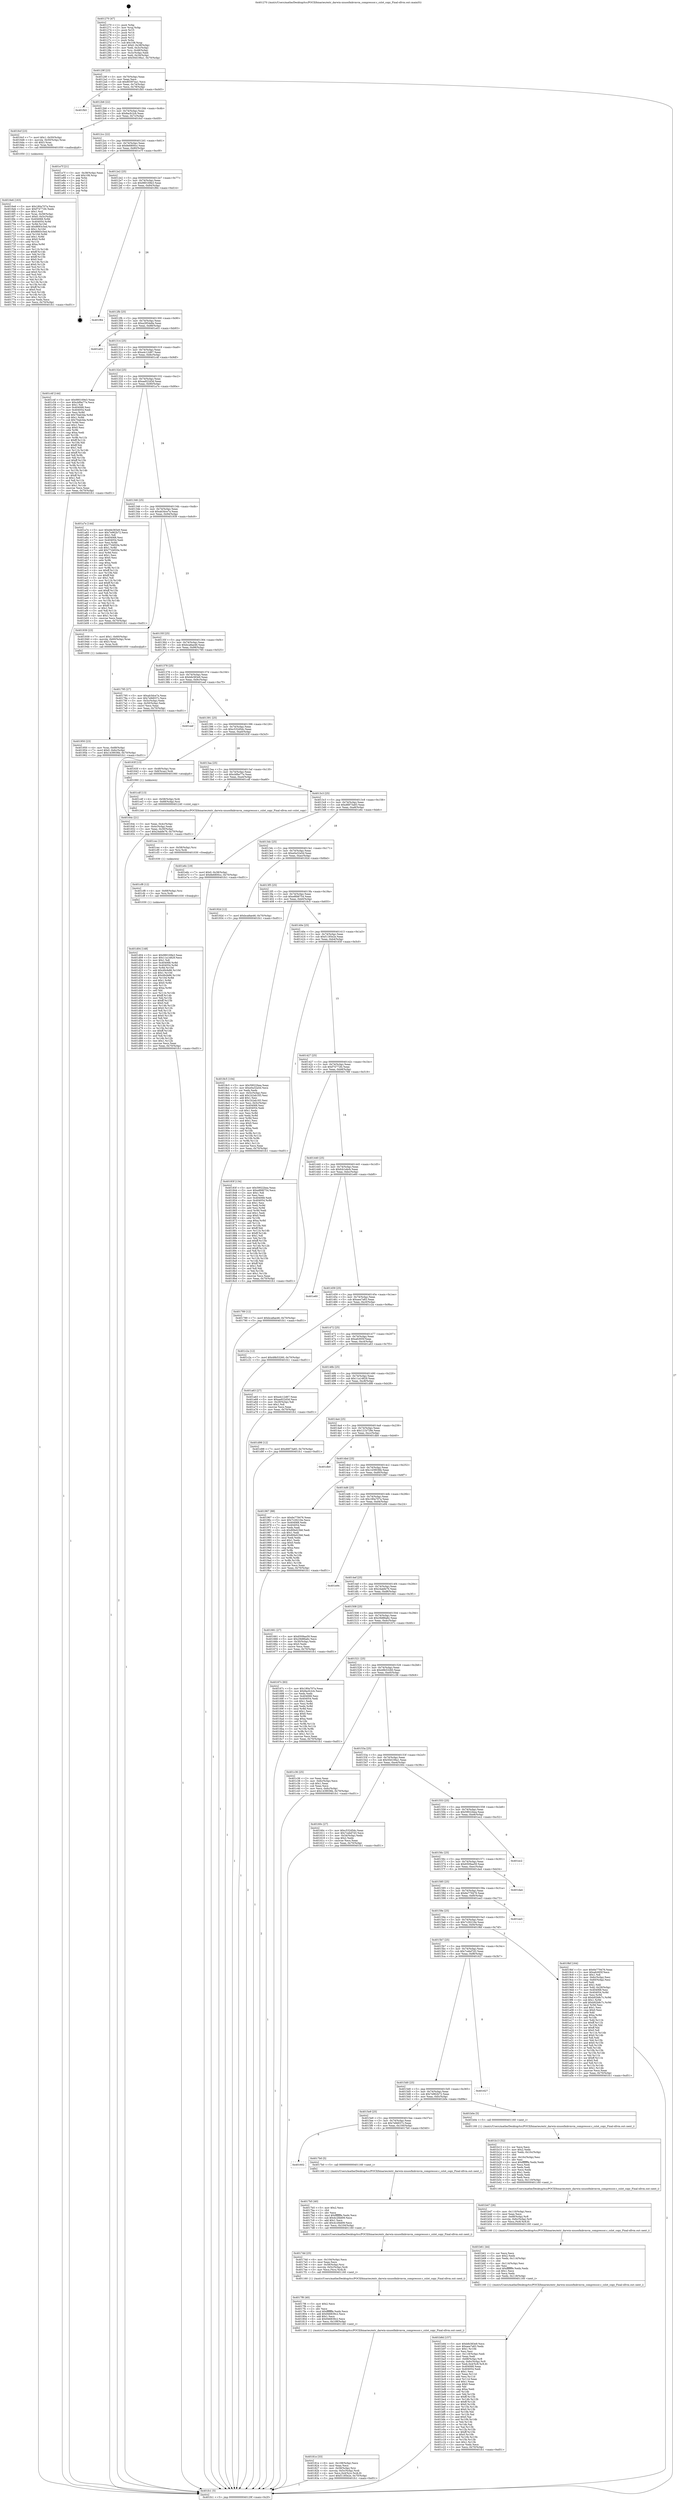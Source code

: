 digraph "0x401270" {
  label = "0x401270 (/mnt/c/Users/mathe/Desktop/tcc/POCII/binaries/extr_darwin-xnuosfmkvmvm_compressor.c_cslot_copy_Final-ollvm.out::main(0))"
  labelloc = "t"
  node[shape=record]

  Entry [label="",width=0.3,height=0.3,shape=circle,fillcolor=black,style=filled]
  "0x40129f" [label="{
     0x40129f [23]\l
     | [instrs]\l
     &nbsp;&nbsp;0x40129f \<+3\>: mov -0x70(%rbp),%eax\l
     &nbsp;&nbsp;0x4012a2 \<+2\>: mov %eax,%ecx\l
     &nbsp;&nbsp;0x4012a4 \<+6\>: sub $0x80397ea1,%ecx\l
     &nbsp;&nbsp;0x4012aa \<+3\>: mov %eax,-0x74(%rbp)\l
     &nbsp;&nbsp;0x4012ad \<+3\>: mov %ecx,-0x78(%rbp)\l
     &nbsp;&nbsp;0x4012b0 \<+6\>: je 0000000000401fb5 \<main+0xd45\>\l
  }"]
  "0x401fb5" [label="{
     0x401fb5\l
  }", style=dashed]
  "0x4012b6" [label="{
     0x4012b6 [22]\l
     | [instrs]\l
     &nbsp;&nbsp;0x4012b6 \<+5\>: jmp 00000000004012bb \<main+0x4b\>\l
     &nbsp;&nbsp;0x4012bb \<+3\>: mov -0x74(%rbp),%eax\l
     &nbsp;&nbsp;0x4012be \<+5\>: sub $0x8acfc2cb,%eax\l
     &nbsp;&nbsp;0x4012c3 \<+3\>: mov %eax,-0x7c(%rbp)\l
     &nbsp;&nbsp;0x4012c6 \<+6\>: je 00000000004016cf \<main+0x45f\>\l
  }"]
  Exit [label="",width=0.3,height=0.3,shape=circle,fillcolor=black,style=filled,peripheries=2]
  "0x4016cf" [label="{
     0x4016cf [23]\l
     | [instrs]\l
     &nbsp;&nbsp;0x4016cf \<+7\>: movl $0x1,-0x50(%rbp)\l
     &nbsp;&nbsp;0x4016d6 \<+4\>: movslq -0x50(%rbp),%rax\l
     &nbsp;&nbsp;0x4016da \<+4\>: shl $0x3,%rax\l
     &nbsp;&nbsp;0x4016de \<+3\>: mov %rax,%rdi\l
     &nbsp;&nbsp;0x4016e1 \<+5\>: call 0000000000401050 \<malloc@plt\>\l
     | [calls]\l
     &nbsp;&nbsp;0x401050 \{1\} (unknown)\l
  }"]
  "0x4012cc" [label="{
     0x4012cc [22]\l
     | [instrs]\l
     &nbsp;&nbsp;0x4012cc \<+5\>: jmp 00000000004012d1 \<main+0x61\>\l
     &nbsp;&nbsp;0x4012d1 \<+3\>: mov -0x74(%rbp),%eax\l
     &nbsp;&nbsp;0x4012d4 \<+5\>: sub $0x8e6800cc,%eax\l
     &nbsp;&nbsp;0x4012d9 \<+3\>: mov %eax,-0x80(%rbp)\l
     &nbsp;&nbsp;0x4012dc \<+6\>: je 0000000000401e7f \<main+0xc0f\>\l
  }"]
  "0x401d04" [label="{
     0x401d04 [148]\l
     | [instrs]\l
     &nbsp;&nbsp;0x401d04 \<+5\>: mov $0x980169e3,%eax\l
     &nbsp;&nbsp;0x401d09 \<+5\>: mov $0x11a14829,%ecx\l
     &nbsp;&nbsp;0x401d0e \<+2\>: mov $0x1,%dl\l
     &nbsp;&nbsp;0x401d10 \<+8\>: mov 0x404068,%r8d\l
     &nbsp;&nbsp;0x401d18 \<+8\>: mov 0x404054,%r9d\l
     &nbsp;&nbsp;0x401d20 \<+3\>: mov %r8d,%r10d\l
     &nbsp;&nbsp;0x401d23 \<+7\>: add $0x49cfe86,%r10d\l
     &nbsp;&nbsp;0x401d2a \<+4\>: sub $0x1,%r10d\l
     &nbsp;&nbsp;0x401d2e \<+7\>: sub $0x49cfe86,%r10d\l
     &nbsp;&nbsp;0x401d35 \<+4\>: imul %r10d,%r8d\l
     &nbsp;&nbsp;0x401d39 \<+4\>: and $0x1,%r8d\l
     &nbsp;&nbsp;0x401d3d \<+4\>: cmp $0x0,%r8d\l
     &nbsp;&nbsp;0x401d41 \<+4\>: sete %r11b\l
     &nbsp;&nbsp;0x401d45 \<+4\>: cmp $0xa,%r9d\l
     &nbsp;&nbsp;0x401d49 \<+3\>: setl %bl\l
     &nbsp;&nbsp;0x401d4c \<+3\>: mov %r11b,%r14b\l
     &nbsp;&nbsp;0x401d4f \<+4\>: xor $0xff,%r14b\l
     &nbsp;&nbsp;0x401d53 \<+3\>: mov %bl,%r15b\l
     &nbsp;&nbsp;0x401d56 \<+4\>: xor $0xff,%r15b\l
     &nbsp;&nbsp;0x401d5a \<+3\>: xor $0x0,%dl\l
     &nbsp;&nbsp;0x401d5d \<+3\>: mov %r14b,%r12b\l
     &nbsp;&nbsp;0x401d60 \<+4\>: and $0x0,%r12b\l
     &nbsp;&nbsp;0x401d64 \<+3\>: and %dl,%r11b\l
     &nbsp;&nbsp;0x401d67 \<+3\>: mov %r15b,%r13b\l
     &nbsp;&nbsp;0x401d6a \<+4\>: and $0x0,%r13b\l
     &nbsp;&nbsp;0x401d6e \<+2\>: and %dl,%bl\l
     &nbsp;&nbsp;0x401d70 \<+3\>: or %r11b,%r12b\l
     &nbsp;&nbsp;0x401d73 \<+3\>: or %bl,%r13b\l
     &nbsp;&nbsp;0x401d76 \<+3\>: xor %r13b,%r12b\l
     &nbsp;&nbsp;0x401d79 \<+3\>: or %r15b,%r14b\l
     &nbsp;&nbsp;0x401d7c \<+4\>: xor $0xff,%r14b\l
     &nbsp;&nbsp;0x401d80 \<+3\>: or $0x0,%dl\l
     &nbsp;&nbsp;0x401d83 \<+3\>: and %dl,%r14b\l
     &nbsp;&nbsp;0x401d86 \<+3\>: or %r14b,%r12b\l
     &nbsp;&nbsp;0x401d89 \<+4\>: test $0x1,%r12b\l
     &nbsp;&nbsp;0x401d8d \<+3\>: cmovne %ecx,%eax\l
     &nbsp;&nbsp;0x401d90 \<+3\>: mov %eax,-0x70(%rbp)\l
     &nbsp;&nbsp;0x401d93 \<+5\>: jmp 0000000000401fc1 \<main+0xd51\>\l
  }"]
  "0x401e7f" [label="{
     0x401e7f [21]\l
     | [instrs]\l
     &nbsp;&nbsp;0x401e7f \<+3\>: mov -0x38(%rbp),%eax\l
     &nbsp;&nbsp;0x401e82 \<+7\>: add $0x108,%rsp\l
     &nbsp;&nbsp;0x401e89 \<+1\>: pop %rbx\l
     &nbsp;&nbsp;0x401e8a \<+2\>: pop %r12\l
     &nbsp;&nbsp;0x401e8c \<+2\>: pop %r13\l
     &nbsp;&nbsp;0x401e8e \<+2\>: pop %r14\l
     &nbsp;&nbsp;0x401e90 \<+2\>: pop %r15\l
     &nbsp;&nbsp;0x401e92 \<+1\>: pop %rbp\l
     &nbsp;&nbsp;0x401e93 \<+1\>: ret\l
  }"]
  "0x4012e2" [label="{
     0x4012e2 [25]\l
     | [instrs]\l
     &nbsp;&nbsp;0x4012e2 \<+5\>: jmp 00000000004012e7 \<main+0x77\>\l
     &nbsp;&nbsp;0x4012e7 \<+3\>: mov -0x74(%rbp),%eax\l
     &nbsp;&nbsp;0x4012ea \<+5\>: sub $0x980169e3,%eax\l
     &nbsp;&nbsp;0x4012ef \<+6\>: mov %eax,-0x84(%rbp)\l
     &nbsp;&nbsp;0x4012f5 \<+6\>: je 0000000000401f84 \<main+0xd14\>\l
  }"]
  "0x401cf8" [label="{
     0x401cf8 [12]\l
     | [instrs]\l
     &nbsp;&nbsp;0x401cf8 \<+4\>: mov -0x68(%rbp),%rsi\l
     &nbsp;&nbsp;0x401cfc \<+3\>: mov %rsi,%rdi\l
     &nbsp;&nbsp;0x401cff \<+5\>: call 0000000000401030 \<free@plt\>\l
     | [calls]\l
     &nbsp;&nbsp;0x401030 \{1\} (unknown)\l
  }"]
  "0x401f84" [label="{
     0x401f84\l
  }", style=dashed]
  "0x4012fb" [label="{
     0x4012fb [25]\l
     | [instrs]\l
     &nbsp;&nbsp;0x4012fb \<+5\>: jmp 0000000000401300 \<main+0x90\>\l
     &nbsp;&nbsp;0x401300 \<+3\>: mov -0x74(%rbp),%eax\l
     &nbsp;&nbsp;0x401303 \<+5\>: sub $0xa2854e8a,%eax\l
     &nbsp;&nbsp;0x401308 \<+6\>: mov %eax,-0x88(%rbp)\l
     &nbsp;&nbsp;0x40130e \<+6\>: je 0000000000401e03 \<main+0xb93\>\l
  }"]
  "0x401cec" [label="{
     0x401cec [12]\l
     | [instrs]\l
     &nbsp;&nbsp;0x401cec \<+4\>: mov -0x58(%rbp),%rsi\l
     &nbsp;&nbsp;0x401cf0 \<+3\>: mov %rsi,%rdi\l
     &nbsp;&nbsp;0x401cf3 \<+5\>: call 0000000000401030 \<free@plt\>\l
     | [calls]\l
     &nbsp;&nbsp;0x401030 \{1\} (unknown)\l
  }"]
  "0x401e03" [label="{
     0x401e03\l
  }", style=dashed]
  "0x401314" [label="{
     0x401314 [25]\l
     | [instrs]\l
     &nbsp;&nbsp;0x401314 \<+5\>: jmp 0000000000401319 \<main+0xa9\>\l
     &nbsp;&nbsp;0x401319 \<+3\>: mov -0x74(%rbp),%eax\l
     &nbsp;&nbsp;0x40131c \<+5\>: sub $0xa4c12d67,%eax\l
     &nbsp;&nbsp;0x401321 \<+6\>: mov %eax,-0x8c(%rbp)\l
     &nbsp;&nbsp;0x401327 \<+6\>: je 0000000000401c4f \<main+0x9df\>\l
  }"]
  "0x401b8d" [label="{
     0x401b8d [157]\l
     | [instrs]\l
     &nbsp;&nbsp;0x401b8d \<+5\>: mov $0xbfe383e9,%ecx\l
     &nbsp;&nbsp;0x401b92 \<+5\>: mov $0xaea7a83,%edx\l
     &nbsp;&nbsp;0x401b97 \<+3\>: mov $0x1,%r10b\l
     &nbsp;&nbsp;0x401b9a \<+2\>: xor %esi,%esi\l
     &nbsp;&nbsp;0x401b9c \<+6\>: mov -0x118(%rbp),%edi\l
     &nbsp;&nbsp;0x401ba2 \<+3\>: imul %eax,%edi\l
     &nbsp;&nbsp;0x401ba5 \<+4\>: mov -0x68(%rbp),%r8\l
     &nbsp;&nbsp;0x401ba9 \<+4\>: movslq -0x6c(%rbp),%r9\l
     &nbsp;&nbsp;0x401bad \<+5\>: mov %edi,0x4(%r8,%r9,8)\l
     &nbsp;&nbsp;0x401bb2 \<+7\>: mov 0x404068,%eax\l
     &nbsp;&nbsp;0x401bb9 \<+7\>: mov 0x404054,%edi\l
     &nbsp;&nbsp;0x401bc0 \<+3\>: sub $0x1,%esi\l
     &nbsp;&nbsp;0x401bc3 \<+3\>: mov %eax,%r11d\l
     &nbsp;&nbsp;0x401bc6 \<+3\>: add %esi,%r11d\l
     &nbsp;&nbsp;0x401bc9 \<+4\>: imul %r11d,%eax\l
     &nbsp;&nbsp;0x401bcd \<+3\>: and $0x1,%eax\l
     &nbsp;&nbsp;0x401bd0 \<+3\>: cmp $0x0,%eax\l
     &nbsp;&nbsp;0x401bd3 \<+3\>: sete %bl\l
     &nbsp;&nbsp;0x401bd6 \<+3\>: cmp $0xa,%edi\l
     &nbsp;&nbsp;0x401bd9 \<+4\>: setl %r14b\l
     &nbsp;&nbsp;0x401bdd \<+3\>: mov %bl,%r15b\l
     &nbsp;&nbsp;0x401be0 \<+4\>: xor $0xff,%r15b\l
     &nbsp;&nbsp;0x401be4 \<+3\>: mov %r14b,%r12b\l
     &nbsp;&nbsp;0x401be7 \<+4\>: xor $0xff,%r12b\l
     &nbsp;&nbsp;0x401beb \<+4\>: xor $0x0,%r10b\l
     &nbsp;&nbsp;0x401bef \<+3\>: mov %r15b,%r13b\l
     &nbsp;&nbsp;0x401bf2 \<+4\>: and $0x0,%r13b\l
     &nbsp;&nbsp;0x401bf6 \<+3\>: and %r10b,%bl\l
     &nbsp;&nbsp;0x401bf9 \<+3\>: mov %r12b,%al\l
     &nbsp;&nbsp;0x401bfc \<+2\>: and $0x0,%al\l
     &nbsp;&nbsp;0x401bfe \<+3\>: and %r10b,%r14b\l
     &nbsp;&nbsp;0x401c01 \<+3\>: or %bl,%r13b\l
     &nbsp;&nbsp;0x401c04 \<+3\>: or %r14b,%al\l
     &nbsp;&nbsp;0x401c07 \<+3\>: xor %al,%r13b\l
     &nbsp;&nbsp;0x401c0a \<+3\>: or %r12b,%r15b\l
     &nbsp;&nbsp;0x401c0d \<+4\>: xor $0xff,%r15b\l
     &nbsp;&nbsp;0x401c11 \<+4\>: or $0x0,%r10b\l
     &nbsp;&nbsp;0x401c15 \<+3\>: and %r10b,%r15b\l
     &nbsp;&nbsp;0x401c18 \<+3\>: or %r15b,%r13b\l
     &nbsp;&nbsp;0x401c1b \<+4\>: test $0x1,%r13b\l
     &nbsp;&nbsp;0x401c1f \<+3\>: cmovne %edx,%ecx\l
     &nbsp;&nbsp;0x401c22 \<+3\>: mov %ecx,-0x70(%rbp)\l
     &nbsp;&nbsp;0x401c25 \<+5\>: jmp 0000000000401fc1 \<main+0xd51\>\l
  }"]
  "0x401c4f" [label="{
     0x401c4f [144]\l
     | [instrs]\l
     &nbsp;&nbsp;0x401c4f \<+5\>: mov $0x980169e3,%eax\l
     &nbsp;&nbsp;0x401c54 \<+5\>: mov $0xcbfbe77e,%ecx\l
     &nbsp;&nbsp;0x401c59 \<+2\>: mov $0x1,%dl\l
     &nbsp;&nbsp;0x401c5b \<+7\>: mov 0x404068,%esi\l
     &nbsp;&nbsp;0x401c62 \<+7\>: mov 0x404054,%edi\l
     &nbsp;&nbsp;0x401c69 \<+3\>: mov %esi,%r8d\l
     &nbsp;&nbsp;0x401c6c \<+7\>: add $0x70ab3da,%r8d\l
     &nbsp;&nbsp;0x401c73 \<+4\>: sub $0x1,%r8d\l
     &nbsp;&nbsp;0x401c77 \<+7\>: sub $0x70ab3da,%r8d\l
     &nbsp;&nbsp;0x401c7e \<+4\>: imul %r8d,%esi\l
     &nbsp;&nbsp;0x401c82 \<+3\>: and $0x1,%esi\l
     &nbsp;&nbsp;0x401c85 \<+3\>: cmp $0x0,%esi\l
     &nbsp;&nbsp;0x401c88 \<+4\>: sete %r9b\l
     &nbsp;&nbsp;0x401c8c \<+3\>: cmp $0xa,%edi\l
     &nbsp;&nbsp;0x401c8f \<+4\>: setl %r10b\l
     &nbsp;&nbsp;0x401c93 \<+3\>: mov %r9b,%r11b\l
     &nbsp;&nbsp;0x401c96 \<+4\>: xor $0xff,%r11b\l
     &nbsp;&nbsp;0x401c9a \<+3\>: mov %r10b,%bl\l
     &nbsp;&nbsp;0x401c9d \<+3\>: xor $0xff,%bl\l
     &nbsp;&nbsp;0x401ca0 \<+3\>: xor $0x1,%dl\l
     &nbsp;&nbsp;0x401ca3 \<+3\>: mov %r11b,%r14b\l
     &nbsp;&nbsp;0x401ca6 \<+4\>: and $0xff,%r14b\l
     &nbsp;&nbsp;0x401caa \<+3\>: and %dl,%r9b\l
     &nbsp;&nbsp;0x401cad \<+3\>: mov %bl,%r15b\l
     &nbsp;&nbsp;0x401cb0 \<+4\>: and $0xff,%r15b\l
     &nbsp;&nbsp;0x401cb4 \<+3\>: and %dl,%r10b\l
     &nbsp;&nbsp;0x401cb7 \<+3\>: or %r9b,%r14b\l
     &nbsp;&nbsp;0x401cba \<+3\>: or %r10b,%r15b\l
     &nbsp;&nbsp;0x401cbd \<+3\>: xor %r15b,%r14b\l
     &nbsp;&nbsp;0x401cc0 \<+3\>: or %bl,%r11b\l
     &nbsp;&nbsp;0x401cc3 \<+4\>: xor $0xff,%r11b\l
     &nbsp;&nbsp;0x401cc7 \<+3\>: or $0x1,%dl\l
     &nbsp;&nbsp;0x401cca \<+3\>: and %dl,%r11b\l
     &nbsp;&nbsp;0x401ccd \<+3\>: or %r11b,%r14b\l
     &nbsp;&nbsp;0x401cd0 \<+4\>: test $0x1,%r14b\l
     &nbsp;&nbsp;0x401cd4 \<+3\>: cmovne %ecx,%eax\l
     &nbsp;&nbsp;0x401cd7 \<+3\>: mov %eax,-0x70(%rbp)\l
     &nbsp;&nbsp;0x401cda \<+5\>: jmp 0000000000401fc1 \<main+0xd51\>\l
  }"]
  "0x40132d" [label="{
     0x40132d [25]\l
     | [instrs]\l
     &nbsp;&nbsp;0x40132d \<+5\>: jmp 0000000000401332 \<main+0xc2\>\l
     &nbsp;&nbsp;0x401332 \<+3\>: mov -0x74(%rbp),%eax\l
     &nbsp;&nbsp;0x401335 \<+5\>: sub $0xaa922d3d,%eax\l
     &nbsp;&nbsp;0x40133a \<+6\>: mov %eax,-0x90(%rbp)\l
     &nbsp;&nbsp;0x401340 \<+6\>: je 0000000000401a7e \<main+0x80e\>\l
  }"]
  "0x401b61" [label="{
     0x401b61 [44]\l
     | [instrs]\l
     &nbsp;&nbsp;0x401b61 \<+2\>: xor %ecx,%ecx\l
     &nbsp;&nbsp;0x401b63 \<+5\>: mov $0x2,%edx\l
     &nbsp;&nbsp;0x401b68 \<+6\>: mov %edx,-0x114(%rbp)\l
     &nbsp;&nbsp;0x401b6e \<+1\>: cltd\l
     &nbsp;&nbsp;0x401b6f \<+6\>: mov -0x114(%rbp),%esi\l
     &nbsp;&nbsp;0x401b75 \<+2\>: idiv %esi\l
     &nbsp;&nbsp;0x401b77 \<+6\>: imul $0xfffffffe,%edx,%edx\l
     &nbsp;&nbsp;0x401b7d \<+3\>: sub $0x1,%ecx\l
     &nbsp;&nbsp;0x401b80 \<+2\>: sub %ecx,%edx\l
     &nbsp;&nbsp;0x401b82 \<+6\>: mov %edx,-0x118(%rbp)\l
     &nbsp;&nbsp;0x401b88 \<+5\>: call 0000000000401160 \<next_i\>\l
     | [calls]\l
     &nbsp;&nbsp;0x401160 \{1\} (/mnt/c/Users/mathe/Desktop/tcc/POCII/binaries/extr_darwin-xnuosfmkvmvm_compressor.c_cslot_copy_Final-ollvm.out::next_i)\l
  }"]
  "0x401a7e" [label="{
     0x401a7e [144]\l
     | [instrs]\l
     &nbsp;&nbsp;0x401a7e \<+5\>: mov $0xbfe383e9,%eax\l
     &nbsp;&nbsp;0x401a83 \<+5\>: mov $0x7e962b72,%ecx\l
     &nbsp;&nbsp;0x401a88 \<+2\>: mov $0x1,%dl\l
     &nbsp;&nbsp;0x401a8a \<+7\>: mov 0x404068,%esi\l
     &nbsp;&nbsp;0x401a91 \<+7\>: mov 0x404054,%edi\l
     &nbsp;&nbsp;0x401a98 \<+3\>: mov %esi,%r8d\l
     &nbsp;&nbsp;0x401a9b \<+7\>: sub $0x77d4f20e,%r8d\l
     &nbsp;&nbsp;0x401aa2 \<+4\>: sub $0x1,%r8d\l
     &nbsp;&nbsp;0x401aa6 \<+7\>: add $0x77d4f20e,%r8d\l
     &nbsp;&nbsp;0x401aad \<+4\>: imul %r8d,%esi\l
     &nbsp;&nbsp;0x401ab1 \<+3\>: and $0x1,%esi\l
     &nbsp;&nbsp;0x401ab4 \<+3\>: cmp $0x0,%esi\l
     &nbsp;&nbsp;0x401ab7 \<+4\>: sete %r9b\l
     &nbsp;&nbsp;0x401abb \<+3\>: cmp $0xa,%edi\l
     &nbsp;&nbsp;0x401abe \<+4\>: setl %r10b\l
     &nbsp;&nbsp;0x401ac2 \<+3\>: mov %r9b,%r11b\l
     &nbsp;&nbsp;0x401ac5 \<+4\>: xor $0xff,%r11b\l
     &nbsp;&nbsp;0x401ac9 \<+3\>: mov %r10b,%bl\l
     &nbsp;&nbsp;0x401acc \<+3\>: xor $0xff,%bl\l
     &nbsp;&nbsp;0x401acf \<+3\>: xor $0x1,%dl\l
     &nbsp;&nbsp;0x401ad2 \<+3\>: mov %r11b,%r14b\l
     &nbsp;&nbsp;0x401ad5 \<+4\>: and $0xff,%r14b\l
     &nbsp;&nbsp;0x401ad9 \<+3\>: and %dl,%r9b\l
     &nbsp;&nbsp;0x401adc \<+3\>: mov %bl,%r15b\l
     &nbsp;&nbsp;0x401adf \<+4\>: and $0xff,%r15b\l
     &nbsp;&nbsp;0x401ae3 \<+3\>: and %dl,%r10b\l
     &nbsp;&nbsp;0x401ae6 \<+3\>: or %r9b,%r14b\l
     &nbsp;&nbsp;0x401ae9 \<+3\>: or %r10b,%r15b\l
     &nbsp;&nbsp;0x401aec \<+3\>: xor %r15b,%r14b\l
     &nbsp;&nbsp;0x401aef \<+3\>: or %bl,%r11b\l
     &nbsp;&nbsp;0x401af2 \<+4\>: xor $0xff,%r11b\l
     &nbsp;&nbsp;0x401af6 \<+3\>: or $0x1,%dl\l
     &nbsp;&nbsp;0x401af9 \<+3\>: and %dl,%r11b\l
     &nbsp;&nbsp;0x401afc \<+3\>: or %r11b,%r14b\l
     &nbsp;&nbsp;0x401aff \<+4\>: test $0x1,%r14b\l
     &nbsp;&nbsp;0x401b03 \<+3\>: cmovne %ecx,%eax\l
     &nbsp;&nbsp;0x401b06 \<+3\>: mov %eax,-0x70(%rbp)\l
     &nbsp;&nbsp;0x401b09 \<+5\>: jmp 0000000000401fc1 \<main+0xd51\>\l
  }"]
  "0x401346" [label="{
     0x401346 [25]\l
     | [instrs]\l
     &nbsp;&nbsp;0x401346 \<+5\>: jmp 000000000040134b \<main+0xdb\>\l
     &nbsp;&nbsp;0x40134b \<+3\>: mov -0x74(%rbp),%eax\l
     &nbsp;&nbsp;0x40134e \<+5\>: sub $0xab3dce7a,%eax\l
     &nbsp;&nbsp;0x401353 \<+6\>: mov %eax,-0x94(%rbp)\l
     &nbsp;&nbsp;0x401359 \<+6\>: je 0000000000401939 \<main+0x6c9\>\l
  }"]
  "0x401b47" [label="{
     0x401b47 [26]\l
     | [instrs]\l
     &nbsp;&nbsp;0x401b47 \<+6\>: mov -0x110(%rbp),%ecx\l
     &nbsp;&nbsp;0x401b4d \<+3\>: imul %eax,%ecx\l
     &nbsp;&nbsp;0x401b50 \<+4\>: mov -0x68(%rbp),%r8\l
     &nbsp;&nbsp;0x401b54 \<+4\>: movslq -0x6c(%rbp),%r9\l
     &nbsp;&nbsp;0x401b58 \<+4\>: mov %ecx,(%r8,%r9,8)\l
     &nbsp;&nbsp;0x401b5c \<+5\>: call 0000000000401160 \<next_i\>\l
     | [calls]\l
     &nbsp;&nbsp;0x401160 \{1\} (/mnt/c/Users/mathe/Desktop/tcc/POCII/binaries/extr_darwin-xnuosfmkvmvm_compressor.c_cslot_copy_Final-ollvm.out::next_i)\l
  }"]
  "0x401939" [label="{
     0x401939 [23]\l
     | [instrs]\l
     &nbsp;&nbsp;0x401939 \<+7\>: movl $0x1,-0x60(%rbp)\l
     &nbsp;&nbsp;0x401940 \<+4\>: movslq -0x60(%rbp),%rax\l
     &nbsp;&nbsp;0x401944 \<+4\>: shl $0x3,%rax\l
     &nbsp;&nbsp;0x401948 \<+3\>: mov %rax,%rdi\l
     &nbsp;&nbsp;0x40194b \<+5\>: call 0000000000401050 \<malloc@plt\>\l
     | [calls]\l
     &nbsp;&nbsp;0x401050 \{1\} (unknown)\l
  }"]
  "0x40135f" [label="{
     0x40135f [25]\l
     | [instrs]\l
     &nbsp;&nbsp;0x40135f \<+5\>: jmp 0000000000401364 \<main+0xf4\>\l
     &nbsp;&nbsp;0x401364 \<+3\>: mov -0x74(%rbp),%eax\l
     &nbsp;&nbsp;0x401367 \<+5\>: sub $0xbca8ae46,%eax\l
     &nbsp;&nbsp;0x40136c \<+6\>: mov %eax,-0x98(%rbp)\l
     &nbsp;&nbsp;0x401372 \<+6\>: je 0000000000401795 \<main+0x525\>\l
  }"]
  "0x401b13" [label="{
     0x401b13 [52]\l
     | [instrs]\l
     &nbsp;&nbsp;0x401b13 \<+2\>: xor %ecx,%ecx\l
     &nbsp;&nbsp;0x401b15 \<+5\>: mov $0x2,%edx\l
     &nbsp;&nbsp;0x401b1a \<+6\>: mov %edx,-0x10c(%rbp)\l
     &nbsp;&nbsp;0x401b20 \<+1\>: cltd\l
     &nbsp;&nbsp;0x401b21 \<+6\>: mov -0x10c(%rbp),%esi\l
     &nbsp;&nbsp;0x401b27 \<+2\>: idiv %esi\l
     &nbsp;&nbsp;0x401b29 \<+6\>: imul $0xfffffffe,%edx,%edx\l
     &nbsp;&nbsp;0x401b2f \<+2\>: mov %ecx,%edi\l
     &nbsp;&nbsp;0x401b31 \<+2\>: sub %edx,%edi\l
     &nbsp;&nbsp;0x401b33 \<+2\>: mov %ecx,%edx\l
     &nbsp;&nbsp;0x401b35 \<+3\>: sub $0x1,%edx\l
     &nbsp;&nbsp;0x401b38 \<+2\>: add %edx,%edi\l
     &nbsp;&nbsp;0x401b3a \<+2\>: sub %edi,%ecx\l
     &nbsp;&nbsp;0x401b3c \<+6\>: mov %ecx,-0x110(%rbp)\l
     &nbsp;&nbsp;0x401b42 \<+5\>: call 0000000000401160 \<next_i\>\l
     | [calls]\l
     &nbsp;&nbsp;0x401160 \{1\} (/mnt/c/Users/mathe/Desktop/tcc/POCII/binaries/extr_darwin-xnuosfmkvmvm_compressor.c_cslot_copy_Final-ollvm.out::next_i)\l
  }"]
  "0x401795" [label="{
     0x401795 [27]\l
     | [instrs]\l
     &nbsp;&nbsp;0x401795 \<+5\>: mov $0xab3dce7a,%eax\l
     &nbsp;&nbsp;0x40179a \<+5\>: mov $0x7e9d037c,%ecx\l
     &nbsp;&nbsp;0x40179f \<+3\>: mov -0x5c(%rbp),%edx\l
     &nbsp;&nbsp;0x4017a2 \<+3\>: cmp -0x50(%rbp),%edx\l
     &nbsp;&nbsp;0x4017a5 \<+3\>: cmovl %ecx,%eax\l
     &nbsp;&nbsp;0x4017a8 \<+3\>: mov %eax,-0x70(%rbp)\l
     &nbsp;&nbsp;0x4017ab \<+5\>: jmp 0000000000401fc1 \<main+0xd51\>\l
  }"]
  "0x401378" [label="{
     0x401378 [25]\l
     | [instrs]\l
     &nbsp;&nbsp;0x401378 \<+5\>: jmp 000000000040137d \<main+0x10d\>\l
     &nbsp;&nbsp;0x40137d \<+3\>: mov -0x74(%rbp),%eax\l
     &nbsp;&nbsp;0x401380 \<+5\>: sub $0xbfe383e9,%eax\l
     &nbsp;&nbsp;0x401385 \<+6\>: mov %eax,-0x9c(%rbp)\l
     &nbsp;&nbsp;0x40138b \<+6\>: je 0000000000401eef \<main+0xc7f\>\l
  }"]
  "0x401950" [label="{
     0x401950 [23]\l
     | [instrs]\l
     &nbsp;&nbsp;0x401950 \<+4\>: mov %rax,-0x68(%rbp)\l
     &nbsp;&nbsp;0x401954 \<+7\>: movl $0x0,-0x6c(%rbp)\l
     &nbsp;&nbsp;0x40195b \<+7\>: movl $0x1439036b,-0x70(%rbp)\l
     &nbsp;&nbsp;0x401962 \<+5\>: jmp 0000000000401fc1 \<main+0xd51\>\l
  }"]
  "0x401eef" [label="{
     0x401eef\l
  }", style=dashed]
  "0x401391" [label="{
     0x401391 [25]\l
     | [instrs]\l
     &nbsp;&nbsp;0x401391 \<+5\>: jmp 0000000000401396 \<main+0x126\>\l
     &nbsp;&nbsp;0x401396 \<+3\>: mov -0x74(%rbp),%eax\l
     &nbsp;&nbsp;0x401399 \<+5\>: sub $0xc532d5dc,%eax\l
     &nbsp;&nbsp;0x40139e \<+6\>: mov %eax,-0xa0(%rbp)\l
     &nbsp;&nbsp;0x4013a4 \<+6\>: je 000000000040163f \<main+0x3cf\>\l
  }"]
  "0x40181e" [label="{
     0x40181e [33]\l
     | [instrs]\l
     &nbsp;&nbsp;0x40181e \<+6\>: mov -0x108(%rbp),%ecx\l
     &nbsp;&nbsp;0x401824 \<+3\>: imul %eax,%ecx\l
     &nbsp;&nbsp;0x401827 \<+4\>: mov -0x58(%rbp),%rsi\l
     &nbsp;&nbsp;0x40182b \<+4\>: movslq -0x5c(%rbp),%rdi\l
     &nbsp;&nbsp;0x40182f \<+4\>: mov %ecx,0x4(%rsi,%rdi,8)\l
     &nbsp;&nbsp;0x401833 \<+7\>: movl $0xf1185e2e,-0x70(%rbp)\l
     &nbsp;&nbsp;0x40183a \<+5\>: jmp 0000000000401fc1 \<main+0xd51\>\l
  }"]
  "0x40163f" [label="{
     0x40163f [13]\l
     | [instrs]\l
     &nbsp;&nbsp;0x40163f \<+4\>: mov -0x48(%rbp),%rax\l
     &nbsp;&nbsp;0x401643 \<+4\>: mov 0x8(%rax),%rdi\l
     &nbsp;&nbsp;0x401647 \<+5\>: call 0000000000401060 \<atoi@plt\>\l
     | [calls]\l
     &nbsp;&nbsp;0x401060 \{1\} (unknown)\l
  }"]
  "0x4013aa" [label="{
     0x4013aa [25]\l
     | [instrs]\l
     &nbsp;&nbsp;0x4013aa \<+5\>: jmp 00000000004013af \<main+0x13f\>\l
     &nbsp;&nbsp;0x4013af \<+3\>: mov -0x74(%rbp),%eax\l
     &nbsp;&nbsp;0x4013b2 \<+5\>: sub $0xcbfbe77e,%eax\l
     &nbsp;&nbsp;0x4013b7 \<+6\>: mov %eax,-0xa4(%rbp)\l
     &nbsp;&nbsp;0x4013bd \<+6\>: je 0000000000401cdf \<main+0xa6f\>\l
  }"]
  "0x4017f6" [label="{
     0x4017f6 [40]\l
     | [instrs]\l
     &nbsp;&nbsp;0x4017f6 \<+5\>: mov $0x2,%ecx\l
     &nbsp;&nbsp;0x4017fb \<+1\>: cltd\l
     &nbsp;&nbsp;0x4017fc \<+2\>: idiv %ecx\l
     &nbsp;&nbsp;0x4017fe \<+6\>: imul $0xfffffffe,%edx,%ecx\l
     &nbsp;&nbsp;0x401804 \<+6\>: add $0x946839c2,%ecx\l
     &nbsp;&nbsp;0x40180a \<+3\>: add $0x1,%ecx\l
     &nbsp;&nbsp;0x40180d \<+6\>: sub $0x946839c2,%ecx\l
     &nbsp;&nbsp;0x401813 \<+6\>: mov %ecx,-0x108(%rbp)\l
     &nbsp;&nbsp;0x401819 \<+5\>: call 0000000000401160 \<next_i\>\l
     | [calls]\l
     &nbsp;&nbsp;0x401160 \{1\} (/mnt/c/Users/mathe/Desktop/tcc/POCII/binaries/extr_darwin-xnuosfmkvmvm_compressor.c_cslot_copy_Final-ollvm.out::next_i)\l
  }"]
  "0x401cdf" [label="{
     0x401cdf [13]\l
     | [instrs]\l
     &nbsp;&nbsp;0x401cdf \<+4\>: mov -0x58(%rbp),%rdi\l
     &nbsp;&nbsp;0x401ce3 \<+4\>: mov -0x68(%rbp),%rsi\l
     &nbsp;&nbsp;0x401ce7 \<+5\>: call 0000000000401240 \<cslot_copy\>\l
     | [calls]\l
     &nbsp;&nbsp;0x401240 \{1\} (/mnt/c/Users/mathe/Desktop/tcc/POCII/binaries/extr_darwin-xnuosfmkvmvm_compressor.c_cslot_copy_Final-ollvm.out::cslot_copy)\l
  }"]
  "0x4013c3" [label="{
     0x4013c3 [25]\l
     | [instrs]\l
     &nbsp;&nbsp;0x4013c3 \<+5\>: jmp 00000000004013c8 \<main+0x158\>\l
     &nbsp;&nbsp;0x4013c8 \<+3\>: mov -0x74(%rbp),%eax\l
     &nbsp;&nbsp;0x4013cb \<+5\>: sub $0xd6873a83,%eax\l
     &nbsp;&nbsp;0x4013d0 \<+6\>: mov %eax,-0xa8(%rbp)\l
     &nbsp;&nbsp;0x4013d6 \<+6\>: je 0000000000401e6c \<main+0xbfc\>\l
  }"]
  "0x4017dd" [label="{
     0x4017dd [25]\l
     | [instrs]\l
     &nbsp;&nbsp;0x4017dd \<+6\>: mov -0x104(%rbp),%ecx\l
     &nbsp;&nbsp;0x4017e3 \<+3\>: imul %eax,%ecx\l
     &nbsp;&nbsp;0x4017e6 \<+4\>: mov -0x58(%rbp),%rsi\l
     &nbsp;&nbsp;0x4017ea \<+4\>: movslq -0x5c(%rbp),%rdi\l
     &nbsp;&nbsp;0x4017ee \<+3\>: mov %ecx,(%rsi,%rdi,8)\l
     &nbsp;&nbsp;0x4017f1 \<+5\>: call 0000000000401160 \<next_i\>\l
     | [calls]\l
     &nbsp;&nbsp;0x401160 \{1\} (/mnt/c/Users/mathe/Desktop/tcc/POCII/binaries/extr_darwin-xnuosfmkvmvm_compressor.c_cslot_copy_Final-ollvm.out::next_i)\l
  }"]
  "0x401e6c" [label="{
     0x401e6c [19]\l
     | [instrs]\l
     &nbsp;&nbsp;0x401e6c \<+7\>: movl $0x0,-0x38(%rbp)\l
     &nbsp;&nbsp;0x401e73 \<+7\>: movl $0x8e6800cc,-0x70(%rbp)\l
     &nbsp;&nbsp;0x401e7a \<+5\>: jmp 0000000000401fc1 \<main+0xd51\>\l
  }"]
  "0x4013dc" [label="{
     0x4013dc [25]\l
     | [instrs]\l
     &nbsp;&nbsp;0x4013dc \<+5\>: jmp 00000000004013e1 \<main+0x171\>\l
     &nbsp;&nbsp;0x4013e1 \<+3\>: mov -0x74(%rbp),%eax\l
     &nbsp;&nbsp;0x4013e4 \<+5\>: sub $0xe0a32a5d,%eax\l
     &nbsp;&nbsp;0x4013e9 \<+6\>: mov %eax,-0xac(%rbp)\l
     &nbsp;&nbsp;0x4013ef \<+6\>: je 000000000040192d \<main+0x6bd\>\l
  }"]
  "0x4017b5" [label="{
     0x4017b5 [40]\l
     | [instrs]\l
     &nbsp;&nbsp;0x4017b5 \<+5\>: mov $0x2,%ecx\l
     &nbsp;&nbsp;0x4017ba \<+1\>: cltd\l
     &nbsp;&nbsp;0x4017bb \<+2\>: idiv %ecx\l
     &nbsp;&nbsp;0x4017bd \<+6\>: imul $0xfffffffe,%edx,%ecx\l
     &nbsp;&nbsp;0x4017c3 \<+6\>: sub $0x4c2fdd09,%ecx\l
     &nbsp;&nbsp;0x4017c9 \<+3\>: add $0x1,%ecx\l
     &nbsp;&nbsp;0x4017cc \<+6\>: add $0x4c2fdd09,%ecx\l
     &nbsp;&nbsp;0x4017d2 \<+6\>: mov %ecx,-0x104(%rbp)\l
     &nbsp;&nbsp;0x4017d8 \<+5\>: call 0000000000401160 \<next_i\>\l
     | [calls]\l
     &nbsp;&nbsp;0x401160 \{1\} (/mnt/c/Users/mathe/Desktop/tcc/POCII/binaries/extr_darwin-xnuosfmkvmvm_compressor.c_cslot_copy_Final-ollvm.out::next_i)\l
  }"]
  "0x40192d" [label="{
     0x40192d [12]\l
     | [instrs]\l
     &nbsp;&nbsp;0x40192d \<+7\>: movl $0xbca8ae46,-0x70(%rbp)\l
     &nbsp;&nbsp;0x401934 \<+5\>: jmp 0000000000401fc1 \<main+0xd51\>\l
  }"]
  "0x4013f5" [label="{
     0x4013f5 [25]\l
     | [instrs]\l
     &nbsp;&nbsp;0x4013f5 \<+5\>: jmp 00000000004013fa \<main+0x18a\>\l
     &nbsp;&nbsp;0x4013fa \<+3\>: mov -0x74(%rbp),%eax\l
     &nbsp;&nbsp;0x4013fd \<+5\>: sub $0xe8fd6754,%eax\l
     &nbsp;&nbsp;0x401402 \<+6\>: mov %eax,-0xb0(%rbp)\l
     &nbsp;&nbsp;0x401408 \<+6\>: je 00000000004018c5 \<main+0x655\>\l
  }"]
  "0x401602" [label="{
     0x401602\l
  }", style=dashed]
  "0x4018c5" [label="{
     0x4018c5 [104]\l
     | [instrs]\l
     &nbsp;&nbsp;0x4018c5 \<+5\>: mov $0x59022bea,%eax\l
     &nbsp;&nbsp;0x4018ca \<+5\>: mov $0xe0a32a5d,%ecx\l
     &nbsp;&nbsp;0x4018cf \<+2\>: xor %edx,%edx\l
     &nbsp;&nbsp;0x4018d1 \<+3\>: mov -0x5c(%rbp),%esi\l
     &nbsp;&nbsp;0x4018d4 \<+6\>: add $0x1b2ab183,%esi\l
     &nbsp;&nbsp;0x4018da \<+3\>: add $0x1,%esi\l
     &nbsp;&nbsp;0x4018dd \<+6\>: sub $0x1b2ab183,%esi\l
     &nbsp;&nbsp;0x4018e3 \<+3\>: mov %esi,-0x5c(%rbp)\l
     &nbsp;&nbsp;0x4018e6 \<+7\>: mov 0x404068,%esi\l
     &nbsp;&nbsp;0x4018ed \<+7\>: mov 0x404054,%edi\l
     &nbsp;&nbsp;0x4018f4 \<+3\>: sub $0x1,%edx\l
     &nbsp;&nbsp;0x4018f7 \<+3\>: mov %esi,%r8d\l
     &nbsp;&nbsp;0x4018fa \<+3\>: add %edx,%r8d\l
     &nbsp;&nbsp;0x4018fd \<+4\>: imul %r8d,%esi\l
     &nbsp;&nbsp;0x401901 \<+3\>: and $0x1,%esi\l
     &nbsp;&nbsp;0x401904 \<+3\>: cmp $0x0,%esi\l
     &nbsp;&nbsp;0x401907 \<+4\>: sete %r9b\l
     &nbsp;&nbsp;0x40190b \<+3\>: cmp $0xa,%edi\l
     &nbsp;&nbsp;0x40190e \<+4\>: setl %r10b\l
     &nbsp;&nbsp;0x401912 \<+3\>: mov %r9b,%r11b\l
     &nbsp;&nbsp;0x401915 \<+3\>: and %r10b,%r11b\l
     &nbsp;&nbsp;0x401918 \<+3\>: xor %r10b,%r9b\l
     &nbsp;&nbsp;0x40191b \<+3\>: or %r9b,%r11b\l
     &nbsp;&nbsp;0x40191e \<+4\>: test $0x1,%r11b\l
     &nbsp;&nbsp;0x401922 \<+3\>: cmovne %ecx,%eax\l
     &nbsp;&nbsp;0x401925 \<+3\>: mov %eax,-0x70(%rbp)\l
     &nbsp;&nbsp;0x401928 \<+5\>: jmp 0000000000401fc1 \<main+0xd51\>\l
  }"]
  "0x40140e" [label="{
     0x40140e [25]\l
     | [instrs]\l
     &nbsp;&nbsp;0x40140e \<+5\>: jmp 0000000000401413 \<main+0x1a3\>\l
     &nbsp;&nbsp;0x401413 \<+3\>: mov -0x74(%rbp),%eax\l
     &nbsp;&nbsp;0x401416 \<+5\>: sub $0xf1185e2e,%eax\l
     &nbsp;&nbsp;0x40141b \<+6\>: mov %eax,-0xb4(%rbp)\l
     &nbsp;&nbsp;0x401421 \<+6\>: je 000000000040183f \<main+0x5cf\>\l
  }"]
  "0x4017b0" [label="{
     0x4017b0 [5]\l
     | [instrs]\l
     &nbsp;&nbsp;0x4017b0 \<+5\>: call 0000000000401160 \<next_i\>\l
     | [calls]\l
     &nbsp;&nbsp;0x401160 \{1\} (/mnt/c/Users/mathe/Desktop/tcc/POCII/binaries/extr_darwin-xnuosfmkvmvm_compressor.c_cslot_copy_Final-ollvm.out::next_i)\l
  }"]
  "0x40183f" [label="{
     0x40183f [134]\l
     | [instrs]\l
     &nbsp;&nbsp;0x40183f \<+5\>: mov $0x59022bea,%eax\l
     &nbsp;&nbsp;0x401844 \<+5\>: mov $0xe8fd6754,%ecx\l
     &nbsp;&nbsp;0x401849 \<+2\>: mov $0x1,%dl\l
     &nbsp;&nbsp;0x40184b \<+2\>: xor %esi,%esi\l
     &nbsp;&nbsp;0x40184d \<+7\>: mov 0x404068,%edi\l
     &nbsp;&nbsp;0x401854 \<+8\>: mov 0x404054,%r8d\l
     &nbsp;&nbsp;0x40185c \<+3\>: sub $0x1,%esi\l
     &nbsp;&nbsp;0x40185f \<+3\>: mov %edi,%r9d\l
     &nbsp;&nbsp;0x401862 \<+3\>: add %esi,%r9d\l
     &nbsp;&nbsp;0x401865 \<+4\>: imul %r9d,%edi\l
     &nbsp;&nbsp;0x401869 \<+3\>: and $0x1,%edi\l
     &nbsp;&nbsp;0x40186c \<+3\>: cmp $0x0,%edi\l
     &nbsp;&nbsp;0x40186f \<+4\>: sete %r10b\l
     &nbsp;&nbsp;0x401873 \<+4\>: cmp $0xa,%r8d\l
     &nbsp;&nbsp;0x401877 \<+4\>: setl %r11b\l
     &nbsp;&nbsp;0x40187b \<+3\>: mov %r10b,%bl\l
     &nbsp;&nbsp;0x40187e \<+3\>: xor $0xff,%bl\l
     &nbsp;&nbsp;0x401881 \<+3\>: mov %r11b,%r14b\l
     &nbsp;&nbsp;0x401884 \<+4\>: xor $0xff,%r14b\l
     &nbsp;&nbsp;0x401888 \<+3\>: xor $0x1,%dl\l
     &nbsp;&nbsp;0x40188b \<+3\>: mov %bl,%r15b\l
     &nbsp;&nbsp;0x40188e \<+4\>: and $0xff,%r15b\l
     &nbsp;&nbsp;0x401892 \<+3\>: and %dl,%r10b\l
     &nbsp;&nbsp;0x401895 \<+3\>: mov %r14b,%r12b\l
     &nbsp;&nbsp;0x401898 \<+4\>: and $0xff,%r12b\l
     &nbsp;&nbsp;0x40189c \<+3\>: and %dl,%r11b\l
     &nbsp;&nbsp;0x40189f \<+3\>: or %r10b,%r15b\l
     &nbsp;&nbsp;0x4018a2 \<+3\>: or %r11b,%r12b\l
     &nbsp;&nbsp;0x4018a5 \<+3\>: xor %r12b,%r15b\l
     &nbsp;&nbsp;0x4018a8 \<+3\>: or %r14b,%bl\l
     &nbsp;&nbsp;0x4018ab \<+3\>: xor $0xff,%bl\l
     &nbsp;&nbsp;0x4018ae \<+3\>: or $0x1,%dl\l
     &nbsp;&nbsp;0x4018b1 \<+2\>: and %dl,%bl\l
     &nbsp;&nbsp;0x4018b3 \<+3\>: or %bl,%r15b\l
     &nbsp;&nbsp;0x4018b6 \<+4\>: test $0x1,%r15b\l
     &nbsp;&nbsp;0x4018ba \<+3\>: cmovne %ecx,%eax\l
     &nbsp;&nbsp;0x4018bd \<+3\>: mov %eax,-0x70(%rbp)\l
     &nbsp;&nbsp;0x4018c0 \<+5\>: jmp 0000000000401fc1 \<main+0xd51\>\l
  }"]
  "0x401427" [label="{
     0x401427 [25]\l
     | [instrs]\l
     &nbsp;&nbsp;0x401427 \<+5\>: jmp 000000000040142c \<main+0x1bc\>\l
     &nbsp;&nbsp;0x40142c \<+3\>: mov -0x74(%rbp),%eax\l
     &nbsp;&nbsp;0x40142f \<+5\>: sub $0xf74772fc,%eax\l
     &nbsp;&nbsp;0x401434 \<+6\>: mov %eax,-0xb8(%rbp)\l
     &nbsp;&nbsp;0x40143a \<+6\>: je 0000000000401789 \<main+0x519\>\l
  }"]
  "0x4015e9" [label="{
     0x4015e9 [25]\l
     | [instrs]\l
     &nbsp;&nbsp;0x4015e9 \<+5\>: jmp 00000000004015ee \<main+0x37e\>\l
     &nbsp;&nbsp;0x4015ee \<+3\>: mov -0x74(%rbp),%eax\l
     &nbsp;&nbsp;0x4015f1 \<+5\>: sub $0x7e9d037c,%eax\l
     &nbsp;&nbsp;0x4015f6 \<+6\>: mov %eax,-0x100(%rbp)\l
     &nbsp;&nbsp;0x4015fc \<+6\>: je 00000000004017b0 \<main+0x540\>\l
  }"]
  "0x401789" [label="{
     0x401789 [12]\l
     | [instrs]\l
     &nbsp;&nbsp;0x401789 \<+7\>: movl $0xbca8ae46,-0x70(%rbp)\l
     &nbsp;&nbsp;0x401790 \<+5\>: jmp 0000000000401fc1 \<main+0xd51\>\l
  }"]
  "0x401440" [label="{
     0x401440 [25]\l
     | [instrs]\l
     &nbsp;&nbsp;0x401440 \<+5\>: jmp 0000000000401445 \<main+0x1d5\>\l
     &nbsp;&nbsp;0x401445 \<+3\>: mov -0x74(%rbp),%eax\l
     &nbsp;&nbsp;0x401448 \<+5\>: sub $0xfcb1ebcb,%eax\l
     &nbsp;&nbsp;0x40144d \<+6\>: mov %eax,-0xbc(%rbp)\l
     &nbsp;&nbsp;0x401453 \<+6\>: je 0000000000401e60 \<main+0xbf0\>\l
  }"]
  "0x401b0e" [label="{
     0x401b0e [5]\l
     | [instrs]\l
     &nbsp;&nbsp;0x401b0e \<+5\>: call 0000000000401160 \<next_i\>\l
     | [calls]\l
     &nbsp;&nbsp;0x401160 \{1\} (/mnt/c/Users/mathe/Desktop/tcc/POCII/binaries/extr_darwin-xnuosfmkvmvm_compressor.c_cslot_copy_Final-ollvm.out::next_i)\l
  }"]
  "0x401e60" [label="{
     0x401e60\l
  }", style=dashed]
  "0x401459" [label="{
     0x401459 [25]\l
     | [instrs]\l
     &nbsp;&nbsp;0x401459 \<+5\>: jmp 000000000040145e \<main+0x1ee\>\l
     &nbsp;&nbsp;0x40145e \<+3\>: mov -0x74(%rbp),%eax\l
     &nbsp;&nbsp;0x401461 \<+5\>: sub $0xaea7a83,%eax\l
     &nbsp;&nbsp;0x401466 \<+6\>: mov %eax,-0xc0(%rbp)\l
     &nbsp;&nbsp;0x40146c \<+6\>: je 0000000000401c2a \<main+0x9ba\>\l
  }"]
  "0x4015d0" [label="{
     0x4015d0 [25]\l
     | [instrs]\l
     &nbsp;&nbsp;0x4015d0 \<+5\>: jmp 00000000004015d5 \<main+0x365\>\l
     &nbsp;&nbsp;0x4015d5 \<+3\>: mov -0x74(%rbp),%eax\l
     &nbsp;&nbsp;0x4015d8 \<+5\>: sub $0x7e962b72,%eax\l
     &nbsp;&nbsp;0x4015dd \<+6\>: mov %eax,-0xfc(%rbp)\l
     &nbsp;&nbsp;0x4015e3 \<+6\>: je 0000000000401b0e \<main+0x89e\>\l
  }"]
  "0x401c2a" [label="{
     0x401c2a [12]\l
     | [instrs]\l
     &nbsp;&nbsp;0x401c2a \<+7\>: movl $0x49b53260,-0x70(%rbp)\l
     &nbsp;&nbsp;0x401c31 \<+5\>: jmp 0000000000401fc1 \<main+0xd51\>\l
  }"]
  "0x401472" [label="{
     0x401472 [25]\l
     | [instrs]\l
     &nbsp;&nbsp;0x401472 \<+5\>: jmp 0000000000401477 \<main+0x207\>\l
     &nbsp;&nbsp;0x401477 \<+3\>: mov -0x74(%rbp),%eax\l
     &nbsp;&nbsp;0x40147a \<+5\>: sub $0xafc005f,%eax\l
     &nbsp;&nbsp;0x40147f \<+6\>: mov %eax,-0xc4(%rbp)\l
     &nbsp;&nbsp;0x401485 \<+6\>: je 0000000000401a63 \<main+0x7f3\>\l
  }"]
  "0x401627" [label="{
     0x401627\l
  }", style=dashed]
  "0x401a63" [label="{
     0x401a63 [27]\l
     | [instrs]\l
     &nbsp;&nbsp;0x401a63 \<+5\>: mov $0xa4c12d67,%eax\l
     &nbsp;&nbsp;0x401a68 \<+5\>: mov $0xaa922d3d,%ecx\l
     &nbsp;&nbsp;0x401a6d \<+3\>: mov -0x29(%rbp),%dl\l
     &nbsp;&nbsp;0x401a70 \<+3\>: test $0x1,%dl\l
     &nbsp;&nbsp;0x401a73 \<+3\>: cmovne %ecx,%eax\l
     &nbsp;&nbsp;0x401a76 \<+3\>: mov %eax,-0x70(%rbp)\l
     &nbsp;&nbsp;0x401a79 \<+5\>: jmp 0000000000401fc1 \<main+0xd51\>\l
  }"]
  "0x40148b" [label="{
     0x40148b [25]\l
     | [instrs]\l
     &nbsp;&nbsp;0x40148b \<+5\>: jmp 0000000000401490 \<main+0x220\>\l
     &nbsp;&nbsp;0x401490 \<+3\>: mov -0x74(%rbp),%eax\l
     &nbsp;&nbsp;0x401493 \<+5\>: sub $0x11a14829,%eax\l
     &nbsp;&nbsp;0x401498 \<+6\>: mov %eax,-0xc8(%rbp)\l
     &nbsp;&nbsp;0x40149e \<+6\>: je 0000000000401d98 \<main+0xb28\>\l
  }"]
  "0x4015b7" [label="{
     0x4015b7 [25]\l
     | [instrs]\l
     &nbsp;&nbsp;0x4015b7 \<+5\>: jmp 00000000004015bc \<main+0x34c\>\l
     &nbsp;&nbsp;0x4015bc \<+3\>: mov -0x74(%rbp),%eax\l
     &nbsp;&nbsp;0x4015bf \<+5\>: sub $0x7cebd7d3,%eax\l
     &nbsp;&nbsp;0x4015c4 \<+6\>: mov %eax,-0xf8(%rbp)\l
     &nbsp;&nbsp;0x4015ca \<+6\>: je 0000000000401627 \<main+0x3b7\>\l
  }"]
  "0x401d98" [label="{
     0x401d98 [12]\l
     | [instrs]\l
     &nbsp;&nbsp;0x401d98 \<+7\>: movl $0xd6873a83,-0x70(%rbp)\l
     &nbsp;&nbsp;0x401d9f \<+5\>: jmp 0000000000401fc1 \<main+0xd51\>\l
  }"]
  "0x4014a4" [label="{
     0x4014a4 [25]\l
     | [instrs]\l
     &nbsp;&nbsp;0x4014a4 \<+5\>: jmp 00000000004014a9 \<main+0x239\>\l
     &nbsp;&nbsp;0x4014a9 \<+3\>: mov -0x74(%rbp),%eax\l
     &nbsp;&nbsp;0x4014ac \<+5\>: sub $0x121b728e,%eax\l
     &nbsp;&nbsp;0x4014b1 \<+6\>: mov %eax,-0xcc(%rbp)\l
     &nbsp;&nbsp;0x4014b7 \<+6\>: je 0000000000401db0 \<main+0xb40\>\l
  }"]
  "0x4019bf" [label="{
     0x4019bf [164]\l
     | [instrs]\l
     &nbsp;&nbsp;0x4019bf \<+5\>: mov $0x6e779476,%eax\l
     &nbsp;&nbsp;0x4019c4 \<+5\>: mov $0xafc005f,%ecx\l
     &nbsp;&nbsp;0x4019c9 \<+2\>: mov $0x1,%dl\l
     &nbsp;&nbsp;0x4019cb \<+3\>: mov -0x6c(%rbp),%esi\l
     &nbsp;&nbsp;0x4019ce \<+3\>: cmp -0x60(%rbp),%esi\l
     &nbsp;&nbsp;0x4019d1 \<+4\>: setl %dil\l
     &nbsp;&nbsp;0x4019d5 \<+4\>: and $0x1,%dil\l
     &nbsp;&nbsp;0x4019d9 \<+4\>: mov %dil,-0x29(%rbp)\l
     &nbsp;&nbsp;0x4019dd \<+7\>: mov 0x404068,%esi\l
     &nbsp;&nbsp;0x4019e4 \<+8\>: mov 0x404054,%r8d\l
     &nbsp;&nbsp;0x4019ec \<+3\>: mov %esi,%r9d\l
     &nbsp;&nbsp;0x4019ef \<+7\>: sub $0xb92b8c7c,%r9d\l
     &nbsp;&nbsp;0x4019f6 \<+4\>: sub $0x1,%r9d\l
     &nbsp;&nbsp;0x4019fa \<+7\>: add $0xb92b8c7c,%r9d\l
     &nbsp;&nbsp;0x401a01 \<+4\>: imul %r9d,%esi\l
     &nbsp;&nbsp;0x401a05 \<+3\>: and $0x1,%esi\l
     &nbsp;&nbsp;0x401a08 \<+3\>: cmp $0x0,%esi\l
     &nbsp;&nbsp;0x401a0b \<+4\>: sete %dil\l
     &nbsp;&nbsp;0x401a0f \<+4\>: cmp $0xa,%r8d\l
     &nbsp;&nbsp;0x401a13 \<+4\>: setl %r10b\l
     &nbsp;&nbsp;0x401a17 \<+3\>: mov %dil,%r11b\l
     &nbsp;&nbsp;0x401a1a \<+4\>: xor $0xff,%r11b\l
     &nbsp;&nbsp;0x401a1e \<+3\>: mov %r10b,%bl\l
     &nbsp;&nbsp;0x401a21 \<+3\>: xor $0xff,%bl\l
     &nbsp;&nbsp;0x401a24 \<+3\>: xor $0x0,%dl\l
     &nbsp;&nbsp;0x401a27 \<+3\>: mov %r11b,%r14b\l
     &nbsp;&nbsp;0x401a2a \<+4\>: and $0x0,%r14b\l
     &nbsp;&nbsp;0x401a2e \<+3\>: and %dl,%dil\l
     &nbsp;&nbsp;0x401a31 \<+3\>: mov %bl,%r15b\l
     &nbsp;&nbsp;0x401a34 \<+4\>: and $0x0,%r15b\l
     &nbsp;&nbsp;0x401a38 \<+3\>: and %dl,%r10b\l
     &nbsp;&nbsp;0x401a3b \<+3\>: or %dil,%r14b\l
     &nbsp;&nbsp;0x401a3e \<+3\>: or %r10b,%r15b\l
     &nbsp;&nbsp;0x401a41 \<+3\>: xor %r15b,%r14b\l
     &nbsp;&nbsp;0x401a44 \<+3\>: or %bl,%r11b\l
     &nbsp;&nbsp;0x401a47 \<+4\>: xor $0xff,%r11b\l
     &nbsp;&nbsp;0x401a4b \<+3\>: or $0x0,%dl\l
     &nbsp;&nbsp;0x401a4e \<+3\>: and %dl,%r11b\l
     &nbsp;&nbsp;0x401a51 \<+3\>: or %r11b,%r14b\l
     &nbsp;&nbsp;0x401a54 \<+4\>: test $0x1,%r14b\l
     &nbsp;&nbsp;0x401a58 \<+3\>: cmovne %ecx,%eax\l
     &nbsp;&nbsp;0x401a5b \<+3\>: mov %eax,-0x70(%rbp)\l
     &nbsp;&nbsp;0x401a5e \<+5\>: jmp 0000000000401fc1 \<main+0xd51\>\l
  }"]
  "0x401db0" [label="{
     0x401db0\l
  }", style=dashed]
  "0x4014bd" [label="{
     0x4014bd [25]\l
     | [instrs]\l
     &nbsp;&nbsp;0x4014bd \<+5\>: jmp 00000000004014c2 \<main+0x252\>\l
     &nbsp;&nbsp;0x4014c2 \<+3\>: mov -0x74(%rbp),%eax\l
     &nbsp;&nbsp;0x4014c5 \<+5\>: sub $0x1439036b,%eax\l
     &nbsp;&nbsp;0x4014ca \<+6\>: mov %eax,-0xd0(%rbp)\l
     &nbsp;&nbsp;0x4014d0 \<+6\>: je 0000000000401967 \<main+0x6f7\>\l
  }"]
  "0x40159e" [label="{
     0x40159e [25]\l
     | [instrs]\l
     &nbsp;&nbsp;0x40159e \<+5\>: jmp 00000000004015a3 \<main+0x333\>\l
     &nbsp;&nbsp;0x4015a3 \<+3\>: mov -0x74(%rbp),%eax\l
     &nbsp;&nbsp;0x4015a6 \<+5\>: sub $0x7c26216e,%eax\l
     &nbsp;&nbsp;0x4015ab \<+6\>: mov %eax,-0xf4(%rbp)\l
     &nbsp;&nbsp;0x4015b1 \<+6\>: je 00000000004019bf \<main+0x74f\>\l
  }"]
  "0x401967" [label="{
     0x401967 [88]\l
     | [instrs]\l
     &nbsp;&nbsp;0x401967 \<+5\>: mov $0x6e779476,%eax\l
     &nbsp;&nbsp;0x40196c \<+5\>: mov $0x7c26216e,%ecx\l
     &nbsp;&nbsp;0x401971 \<+7\>: mov 0x404068,%edx\l
     &nbsp;&nbsp;0x401978 \<+7\>: mov 0x404054,%esi\l
     &nbsp;&nbsp;0x40197f \<+2\>: mov %edx,%edi\l
     &nbsp;&nbsp;0x401981 \<+6\>: sub $0x80bd23b6,%edi\l
     &nbsp;&nbsp;0x401987 \<+3\>: sub $0x1,%edi\l
     &nbsp;&nbsp;0x40198a \<+6\>: add $0x80bd23b6,%edi\l
     &nbsp;&nbsp;0x401990 \<+3\>: imul %edi,%edx\l
     &nbsp;&nbsp;0x401993 \<+3\>: and $0x1,%edx\l
     &nbsp;&nbsp;0x401996 \<+3\>: cmp $0x0,%edx\l
     &nbsp;&nbsp;0x401999 \<+4\>: sete %r8b\l
     &nbsp;&nbsp;0x40199d \<+3\>: cmp $0xa,%esi\l
     &nbsp;&nbsp;0x4019a0 \<+4\>: setl %r9b\l
     &nbsp;&nbsp;0x4019a4 \<+3\>: mov %r8b,%r10b\l
     &nbsp;&nbsp;0x4019a7 \<+3\>: and %r9b,%r10b\l
     &nbsp;&nbsp;0x4019aa \<+3\>: xor %r9b,%r8b\l
     &nbsp;&nbsp;0x4019ad \<+3\>: or %r8b,%r10b\l
     &nbsp;&nbsp;0x4019b0 \<+4\>: test $0x1,%r10b\l
     &nbsp;&nbsp;0x4019b4 \<+3\>: cmovne %ecx,%eax\l
     &nbsp;&nbsp;0x4019b7 \<+3\>: mov %eax,-0x70(%rbp)\l
     &nbsp;&nbsp;0x4019ba \<+5\>: jmp 0000000000401fc1 \<main+0xd51\>\l
  }"]
  "0x4014d6" [label="{
     0x4014d6 [25]\l
     | [instrs]\l
     &nbsp;&nbsp;0x4014d6 \<+5\>: jmp 00000000004014db \<main+0x26b\>\l
     &nbsp;&nbsp;0x4014db \<+3\>: mov -0x74(%rbp),%eax\l
     &nbsp;&nbsp;0x4014de \<+5\>: sub $0x180a707a,%eax\l
     &nbsp;&nbsp;0x4014e3 \<+6\>: mov %eax,-0xd4(%rbp)\l
     &nbsp;&nbsp;0x4014e9 \<+6\>: je 0000000000401e94 \<main+0xc24\>\l
  }"]
  "0x401ee3" [label="{
     0x401ee3\l
  }", style=dashed]
  "0x401e94" [label="{
     0x401e94\l
  }", style=dashed]
  "0x4014ef" [label="{
     0x4014ef [25]\l
     | [instrs]\l
     &nbsp;&nbsp;0x4014ef \<+5\>: jmp 00000000004014f4 \<main+0x284\>\l
     &nbsp;&nbsp;0x4014f4 \<+3\>: mov -0x74(%rbp),%eax\l
     &nbsp;&nbsp;0x4014f7 \<+5\>: sub $0x24abfe76,%eax\l
     &nbsp;&nbsp;0x4014fc \<+6\>: mov %eax,-0xd8(%rbp)\l
     &nbsp;&nbsp;0x401502 \<+6\>: je 0000000000401661 \<main+0x3f1\>\l
  }"]
  "0x401585" [label="{
     0x401585 [25]\l
     | [instrs]\l
     &nbsp;&nbsp;0x401585 \<+5\>: jmp 000000000040158a \<main+0x31a\>\l
     &nbsp;&nbsp;0x40158a \<+3\>: mov -0x74(%rbp),%eax\l
     &nbsp;&nbsp;0x40158d \<+5\>: sub $0x6e779476,%eax\l
     &nbsp;&nbsp;0x401592 \<+6\>: mov %eax,-0xf0(%rbp)\l
     &nbsp;&nbsp;0x401598 \<+6\>: je 0000000000401ee3 \<main+0xc73\>\l
  }"]
  "0x401661" [label="{
     0x401661 [27]\l
     | [instrs]\l
     &nbsp;&nbsp;0x401661 \<+5\>: mov $0x6509aa59,%eax\l
     &nbsp;&nbsp;0x401666 \<+5\>: mov $0x29d86a6c,%ecx\l
     &nbsp;&nbsp;0x40166b \<+3\>: mov -0x30(%rbp),%edx\l
     &nbsp;&nbsp;0x40166e \<+3\>: cmp $0x0,%edx\l
     &nbsp;&nbsp;0x401671 \<+3\>: cmove %ecx,%eax\l
     &nbsp;&nbsp;0x401674 \<+3\>: mov %eax,-0x70(%rbp)\l
     &nbsp;&nbsp;0x401677 \<+5\>: jmp 0000000000401fc1 \<main+0xd51\>\l
  }"]
  "0x401508" [label="{
     0x401508 [25]\l
     | [instrs]\l
     &nbsp;&nbsp;0x401508 \<+5\>: jmp 000000000040150d \<main+0x29d\>\l
     &nbsp;&nbsp;0x40150d \<+3\>: mov -0x74(%rbp),%eax\l
     &nbsp;&nbsp;0x401510 \<+5\>: sub $0x29d86a6c,%eax\l
     &nbsp;&nbsp;0x401515 \<+6\>: mov %eax,-0xdc(%rbp)\l
     &nbsp;&nbsp;0x40151b \<+6\>: je 000000000040167c \<main+0x40c\>\l
  }"]
  "0x401da4" [label="{
     0x401da4\l
  }", style=dashed]
  "0x40167c" [label="{
     0x40167c [83]\l
     | [instrs]\l
     &nbsp;&nbsp;0x40167c \<+5\>: mov $0x180a707a,%eax\l
     &nbsp;&nbsp;0x401681 \<+5\>: mov $0x8acfc2cb,%ecx\l
     &nbsp;&nbsp;0x401686 \<+2\>: xor %edx,%edx\l
     &nbsp;&nbsp;0x401688 \<+7\>: mov 0x404068,%esi\l
     &nbsp;&nbsp;0x40168f \<+7\>: mov 0x404054,%edi\l
     &nbsp;&nbsp;0x401696 \<+3\>: sub $0x1,%edx\l
     &nbsp;&nbsp;0x401699 \<+3\>: mov %esi,%r8d\l
     &nbsp;&nbsp;0x40169c \<+3\>: add %edx,%r8d\l
     &nbsp;&nbsp;0x40169f \<+4\>: imul %r8d,%esi\l
     &nbsp;&nbsp;0x4016a3 \<+3\>: and $0x1,%esi\l
     &nbsp;&nbsp;0x4016a6 \<+3\>: cmp $0x0,%esi\l
     &nbsp;&nbsp;0x4016a9 \<+4\>: sete %r9b\l
     &nbsp;&nbsp;0x4016ad \<+3\>: cmp $0xa,%edi\l
     &nbsp;&nbsp;0x4016b0 \<+4\>: setl %r10b\l
     &nbsp;&nbsp;0x4016b4 \<+3\>: mov %r9b,%r11b\l
     &nbsp;&nbsp;0x4016b7 \<+3\>: and %r10b,%r11b\l
     &nbsp;&nbsp;0x4016ba \<+3\>: xor %r10b,%r9b\l
     &nbsp;&nbsp;0x4016bd \<+3\>: or %r9b,%r11b\l
     &nbsp;&nbsp;0x4016c0 \<+4\>: test $0x1,%r11b\l
     &nbsp;&nbsp;0x4016c4 \<+3\>: cmovne %ecx,%eax\l
     &nbsp;&nbsp;0x4016c7 \<+3\>: mov %eax,-0x70(%rbp)\l
     &nbsp;&nbsp;0x4016ca \<+5\>: jmp 0000000000401fc1 \<main+0xd51\>\l
  }"]
  "0x401521" [label="{
     0x401521 [25]\l
     | [instrs]\l
     &nbsp;&nbsp;0x401521 \<+5\>: jmp 0000000000401526 \<main+0x2b6\>\l
     &nbsp;&nbsp;0x401526 \<+3\>: mov -0x74(%rbp),%eax\l
     &nbsp;&nbsp;0x401529 \<+5\>: sub $0x49b53260,%eax\l
     &nbsp;&nbsp;0x40152e \<+6\>: mov %eax,-0xe0(%rbp)\l
     &nbsp;&nbsp;0x401534 \<+6\>: je 0000000000401c36 \<main+0x9c6\>\l
  }"]
  "0x40156c" [label="{
     0x40156c [25]\l
     | [instrs]\l
     &nbsp;&nbsp;0x40156c \<+5\>: jmp 0000000000401571 \<main+0x301\>\l
     &nbsp;&nbsp;0x401571 \<+3\>: mov -0x74(%rbp),%eax\l
     &nbsp;&nbsp;0x401574 \<+5\>: sub $0x6509aa59,%eax\l
     &nbsp;&nbsp;0x401579 \<+6\>: mov %eax,-0xec(%rbp)\l
     &nbsp;&nbsp;0x40157f \<+6\>: je 0000000000401da4 \<main+0xb34\>\l
  }"]
  "0x401c36" [label="{
     0x401c36 [25]\l
     | [instrs]\l
     &nbsp;&nbsp;0x401c36 \<+2\>: xor %eax,%eax\l
     &nbsp;&nbsp;0x401c38 \<+3\>: mov -0x6c(%rbp),%ecx\l
     &nbsp;&nbsp;0x401c3b \<+3\>: sub $0x1,%eax\l
     &nbsp;&nbsp;0x401c3e \<+2\>: sub %eax,%ecx\l
     &nbsp;&nbsp;0x401c40 \<+3\>: mov %ecx,-0x6c(%rbp)\l
     &nbsp;&nbsp;0x401c43 \<+7\>: movl $0x1439036b,-0x70(%rbp)\l
     &nbsp;&nbsp;0x401c4a \<+5\>: jmp 0000000000401fc1 \<main+0xd51\>\l
  }"]
  "0x40153a" [label="{
     0x40153a [25]\l
     | [instrs]\l
     &nbsp;&nbsp;0x40153a \<+5\>: jmp 000000000040153f \<main+0x2cf\>\l
     &nbsp;&nbsp;0x40153f \<+3\>: mov -0x74(%rbp),%eax\l
     &nbsp;&nbsp;0x401542 \<+5\>: sub $0x50d106a1,%eax\l
     &nbsp;&nbsp;0x401547 \<+6\>: mov %eax,-0xe4(%rbp)\l
     &nbsp;&nbsp;0x40154d \<+6\>: je 000000000040160c \<main+0x39c\>\l
  }"]
  "0x401ec2" [label="{
     0x401ec2\l
  }", style=dashed]
  "0x40160c" [label="{
     0x40160c [27]\l
     | [instrs]\l
     &nbsp;&nbsp;0x40160c \<+5\>: mov $0xc532d5dc,%eax\l
     &nbsp;&nbsp;0x401611 \<+5\>: mov $0x7cebd7d3,%ecx\l
     &nbsp;&nbsp;0x401616 \<+3\>: mov -0x34(%rbp),%edx\l
     &nbsp;&nbsp;0x401619 \<+3\>: cmp $0x2,%edx\l
     &nbsp;&nbsp;0x40161c \<+3\>: cmovne %ecx,%eax\l
     &nbsp;&nbsp;0x40161f \<+3\>: mov %eax,-0x70(%rbp)\l
     &nbsp;&nbsp;0x401622 \<+5\>: jmp 0000000000401fc1 \<main+0xd51\>\l
  }"]
  "0x401553" [label="{
     0x401553 [25]\l
     | [instrs]\l
     &nbsp;&nbsp;0x401553 \<+5\>: jmp 0000000000401558 \<main+0x2e8\>\l
     &nbsp;&nbsp;0x401558 \<+3\>: mov -0x74(%rbp),%eax\l
     &nbsp;&nbsp;0x40155b \<+5\>: sub $0x59022bea,%eax\l
     &nbsp;&nbsp;0x401560 \<+6\>: mov %eax,-0xe8(%rbp)\l
     &nbsp;&nbsp;0x401566 \<+6\>: je 0000000000401ec2 \<main+0xc52\>\l
  }"]
  "0x401fc1" [label="{
     0x401fc1 [5]\l
     | [instrs]\l
     &nbsp;&nbsp;0x401fc1 \<+5\>: jmp 000000000040129f \<main+0x2f\>\l
  }"]
  "0x401270" [label="{
     0x401270 [47]\l
     | [instrs]\l
     &nbsp;&nbsp;0x401270 \<+1\>: push %rbp\l
     &nbsp;&nbsp;0x401271 \<+3\>: mov %rsp,%rbp\l
     &nbsp;&nbsp;0x401274 \<+2\>: push %r15\l
     &nbsp;&nbsp;0x401276 \<+2\>: push %r14\l
     &nbsp;&nbsp;0x401278 \<+2\>: push %r13\l
     &nbsp;&nbsp;0x40127a \<+2\>: push %r12\l
     &nbsp;&nbsp;0x40127c \<+1\>: push %rbx\l
     &nbsp;&nbsp;0x40127d \<+7\>: sub $0x108,%rsp\l
     &nbsp;&nbsp;0x401284 \<+7\>: movl $0x0,-0x38(%rbp)\l
     &nbsp;&nbsp;0x40128b \<+3\>: mov %edi,-0x3c(%rbp)\l
     &nbsp;&nbsp;0x40128e \<+4\>: mov %rsi,-0x48(%rbp)\l
     &nbsp;&nbsp;0x401292 \<+3\>: mov -0x3c(%rbp),%edi\l
     &nbsp;&nbsp;0x401295 \<+3\>: mov %edi,-0x34(%rbp)\l
     &nbsp;&nbsp;0x401298 \<+7\>: movl $0x50d106a1,-0x70(%rbp)\l
  }"]
  "0x40164c" [label="{
     0x40164c [21]\l
     | [instrs]\l
     &nbsp;&nbsp;0x40164c \<+3\>: mov %eax,-0x4c(%rbp)\l
     &nbsp;&nbsp;0x40164f \<+3\>: mov -0x4c(%rbp),%eax\l
     &nbsp;&nbsp;0x401652 \<+3\>: mov %eax,-0x30(%rbp)\l
     &nbsp;&nbsp;0x401655 \<+7\>: movl $0x24abfe76,-0x70(%rbp)\l
     &nbsp;&nbsp;0x40165c \<+5\>: jmp 0000000000401fc1 \<main+0xd51\>\l
  }"]
  "0x4016e6" [label="{
     0x4016e6 [163]\l
     | [instrs]\l
     &nbsp;&nbsp;0x4016e6 \<+5\>: mov $0x180a707a,%ecx\l
     &nbsp;&nbsp;0x4016eb \<+5\>: mov $0xf74772fc,%edx\l
     &nbsp;&nbsp;0x4016f0 \<+3\>: mov $0x1,%sil\l
     &nbsp;&nbsp;0x4016f3 \<+4\>: mov %rax,-0x58(%rbp)\l
     &nbsp;&nbsp;0x4016f7 \<+7\>: movl $0x0,-0x5c(%rbp)\l
     &nbsp;&nbsp;0x4016fe \<+8\>: mov 0x404068,%r8d\l
     &nbsp;&nbsp;0x401706 \<+8\>: mov 0x404054,%r9d\l
     &nbsp;&nbsp;0x40170e \<+3\>: mov %r8d,%r10d\l
     &nbsp;&nbsp;0x401711 \<+7\>: add $0x8683c5ed,%r10d\l
     &nbsp;&nbsp;0x401718 \<+4\>: sub $0x1,%r10d\l
     &nbsp;&nbsp;0x40171c \<+7\>: sub $0x8683c5ed,%r10d\l
     &nbsp;&nbsp;0x401723 \<+4\>: imul %r10d,%r8d\l
     &nbsp;&nbsp;0x401727 \<+4\>: and $0x1,%r8d\l
     &nbsp;&nbsp;0x40172b \<+4\>: cmp $0x0,%r8d\l
     &nbsp;&nbsp;0x40172f \<+4\>: sete %r11b\l
     &nbsp;&nbsp;0x401733 \<+4\>: cmp $0xa,%r9d\l
     &nbsp;&nbsp;0x401737 \<+3\>: setl %bl\l
     &nbsp;&nbsp;0x40173a \<+3\>: mov %r11b,%r14b\l
     &nbsp;&nbsp;0x40173d \<+4\>: xor $0xff,%r14b\l
     &nbsp;&nbsp;0x401741 \<+3\>: mov %bl,%r15b\l
     &nbsp;&nbsp;0x401744 \<+4\>: xor $0xff,%r15b\l
     &nbsp;&nbsp;0x401748 \<+4\>: xor $0x0,%sil\l
     &nbsp;&nbsp;0x40174c \<+3\>: mov %r14b,%r12b\l
     &nbsp;&nbsp;0x40174f \<+4\>: and $0x0,%r12b\l
     &nbsp;&nbsp;0x401753 \<+3\>: and %sil,%r11b\l
     &nbsp;&nbsp;0x401756 \<+3\>: mov %r15b,%r13b\l
     &nbsp;&nbsp;0x401759 \<+4\>: and $0x0,%r13b\l
     &nbsp;&nbsp;0x40175d \<+3\>: and %sil,%bl\l
     &nbsp;&nbsp;0x401760 \<+3\>: or %r11b,%r12b\l
     &nbsp;&nbsp;0x401763 \<+3\>: or %bl,%r13b\l
     &nbsp;&nbsp;0x401766 \<+3\>: xor %r13b,%r12b\l
     &nbsp;&nbsp;0x401769 \<+3\>: or %r15b,%r14b\l
     &nbsp;&nbsp;0x40176c \<+4\>: xor $0xff,%r14b\l
     &nbsp;&nbsp;0x401770 \<+4\>: or $0x0,%sil\l
     &nbsp;&nbsp;0x401774 \<+3\>: and %sil,%r14b\l
     &nbsp;&nbsp;0x401777 \<+3\>: or %r14b,%r12b\l
     &nbsp;&nbsp;0x40177a \<+4\>: test $0x1,%r12b\l
     &nbsp;&nbsp;0x40177e \<+3\>: cmovne %edx,%ecx\l
     &nbsp;&nbsp;0x401781 \<+3\>: mov %ecx,-0x70(%rbp)\l
     &nbsp;&nbsp;0x401784 \<+5\>: jmp 0000000000401fc1 \<main+0xd51\>\l
  }"]
  Entry -> "0x401270" [label=" 1"]
  "0x40129f" -> "0x401fb5" [label=" 0"]
  "0x40129f" -> "0x4012b6" [label=" 28"]
  "0x401e7f" -> Exit [label=" 1"]
  "0x4012b6" -> "0x4016cf" [label=" 1"]
  "0x4012b6" -> "0x4012cc" [label=" 27"]
  "0x401e6c" -> "0x401fc1" [label=" 1"]
  "0x4012cc" -> "0x401e7f" [label=" 1"]
  "0x4012cc" -> "0x4012e2" [label=" 26"]
  "0x401d98" -> "0x401fc1" [label=" 1"]
  "0x4012e2" -> "0x401f84" [label=" 0"]
  "0x4012e2" -> "0x4012fb" [label=" 26"]
  "0x401d04" -> "0x401fc1" [label=" 1"]
  "0x4012fb" -> "0x401e03" [label=" 0"]
  "0x4012fb" -> "0x401314" [label=" 26"]
  "0x401cf8" -> "0x401d04" [label=" 1"]
  "0x401314" -> "0x401c4f" [label=" 1"]
  "0x401314" -> "0x40132d" [label=" 25"]
  "0x401cec" -> "0x401cf8" [label=" 1"]
  "0x40132d" -> "0x401a7e" [label=" 1"]
  "0x40132d" -> "0x401346" [label=" 24"]
  "0x401cdf" -> "0x401cec" [label=" 1"]
  "0x401346" -> "0x401939" [label=" 1"]
  "0x401346" -> "0x40135f" [label=" 23"]
  "0x401c4f" -> "0x401fc1" [label=" 1"]
  "0x40135f" -> "0x401795" [label=" 2"]
  "0x40135f" -> "0x401378" [label=" 21"]
  "0x401c36" -> "0x401fc1" [label=" 1"]
  "0x401378" -> "0x401eef" [label=" 0"]
  "0x401378" -> "0x401391" [label=" 21"]
  "0x401c2a" -> "0x401fc1" [label=" 1"]
  "0x401391" -> "0x40163f" [label=" 1"]
  "0x401391" -> "0x4013aa" [label=" 20"]
  "0x401b8d" -> "0x401fc1" [label=" 1"]
  "0x4013aa" -> "0x401cdf" [label=" 1"]
  "0x4013aa" -> "0x4013c3" [label=" 19"]
  "0x401b61" -> "0x401b8d" [label=" 1"]
  "0x4013c3" -> "0x401e6c" [label=" 1"]
  "0x4013c3" -> "0x4013dc" [label=" 18"]
  "0x401b47" -> "0x401b61" [label=" 1"]
  "0x4013dc" -> "0x40192d" [label=" 1"]
  "0x4013dc" -> "0x4013f5" [label=" 17"]
  "0x401b13" -> "0x401b47" [label=" 1"]
  "0x4013f5" -> "0x4018c5" [label=" 1"]
  "0x4013f5" -> "0x40140e" [label=" 16"]
  "0x401b0e" -> "0x401b13" [label=" 1"]
  "0x40140e" -> "0x40183f" [label=" 1"]
  "0x40140e" -> "0x401427" [label=" 15"]
  "0x401a7e" -> "0x401fc1" [label=" 1"]
  "0x401427" -> "0x401789" [label=" 1"]
  "0x401427" -> "0x401440" [label=" 14"]
  "0x4019bf" -> "0x401fc1" [label=" 2"]
  "0x401440" -> "0x401e60" [label=" 0"]
  "0x401440" -> "0x401459" [label=" 14"]
  "0x401967" -> "0x401fc1" [label=" 2"]
  "0x401459" -> "0x401c2a" [label=" 1"]
  "0x401459" -> "0x401472" [label=" 13"]
  "0x401939" -> "0x401950" [label=" 1"]
  "0x401472" -> "0x401a63" [label=" 2"]
  "0x401472" -> "0x40148b" [label=" 11"]
  "0x40192d" -> "0x401fc1" [label=" 1"]
  "0x40148b" -> "0x401d98" [label=" 1"]
  "0x40148b" -> "0x4014a4" [label=" 10"]
  "0x40183f" -> "0x401fc1" [label=" 1"]
  "0x4014a4" -> "0x401db0" [label=" 0"]
  "0x4014a4" -> "0x4014bd" [label=" 10"]
  "0x40181e" -> "0x401fc1" [label=" 1"]
  "0x4014bd" -> "0x401967" [label=" 2"]
  "0x4014bd" -> "0x4014d6" [label=" 8"]
  "0x4017dd" -> "0x4017f6" [label=" 1"]
  "0x4014d6" -> "0x401e94" [label=" 0"]
  "0x4014d6" -> "0x4014ef" [label=" 8"]
  "0x4017b5" -> "0x4017dd" [label=" 1"]
  "0x4014ef" -> "0x401661" [label=" 1"]
  "0x4014ef" -> "0x401508" [label=" 7"]
  "0x4015e9" -> "0x401602" [label=" 0"]
  "0x401508" -> "0x40167c" [label=" 1"]
  "0x401508" -> "0x401521" [label=" 6"]
  "0x4015e9" -> "0x4017b0" [label=" 1"]
  "0x401521" -> "0x401c36" [label=" 1"]
  "0x401521" -> "0x40153a" [label=" 5"]
  "0x4015d0" -> "0x4015e9" [label=" 1"]
  "0x40153a" -> "0x40160c" [label=" 1"]
  "0x40153a" -> "0x401553" [label=" 4"]
  "0x40160c" -> "0x401fc1" [label=" 1"]
  "0x401270" -> "0x40129f" [label=" 1"]
  "0x401fc1" -> "0x40129f" [label=" 27"]
  "0x40163f" -> "0x40164c" [label=" 1"]
  "0x40164c" -> "0x401fc1" [label=" 1"]
  "0x401661" -> "0x401fc1" [label=" 1"]
  "0x40167c" -> "0x401fc1" [label=" 1"]
  "0x4016cf" -> "0x4016e6" [label=" 1"]
  "0x4016e6" -> "0x401fc1" [label=" 1"]
  "0x401789" -> "0x401fc1" [label=" 1"]
  "0x401795" -> "0x401fc1" [label=" 2"]
  "0x4015d0" -> "0x401b0e" [label=" 1"]
  "0x401553" -> "0x401ec2" [label=" 0"]
  "0x401553" -> "0x40156c" [label=" 4"]
  "0x401a63" -> "0x401fc1" [label=" 2"]
  "0x40156c" -> "0x401da4" [label=" 0"]
  "0x40156c" -> "0x401585" [label=" 4"]
  "0x4017b0" -> "0x4017b5" [label=" 1"]
  "0x401585" -> "0x401ee3" [label=" 0"]
  "0x401585" -> "0x40159e" [label=" 4"]
  "0x4017f6" -> "0x40181e" [label=" 1"]
  "0x40159e" -> "0x4019bf" [label=" 2"]
  "0x40159e" -> "0x4015b7" [label=" 2"]
  "0x4018c5" -> "0x401fc1" [label=" 1"]
  "0x4015b7" -> "0x401627" [label=" 0"]
  "0x4015b7" -> "0x4015d0" [label=" 2"]
  "0x401950" -> "0x401fc1" [label=" 1"]
}
